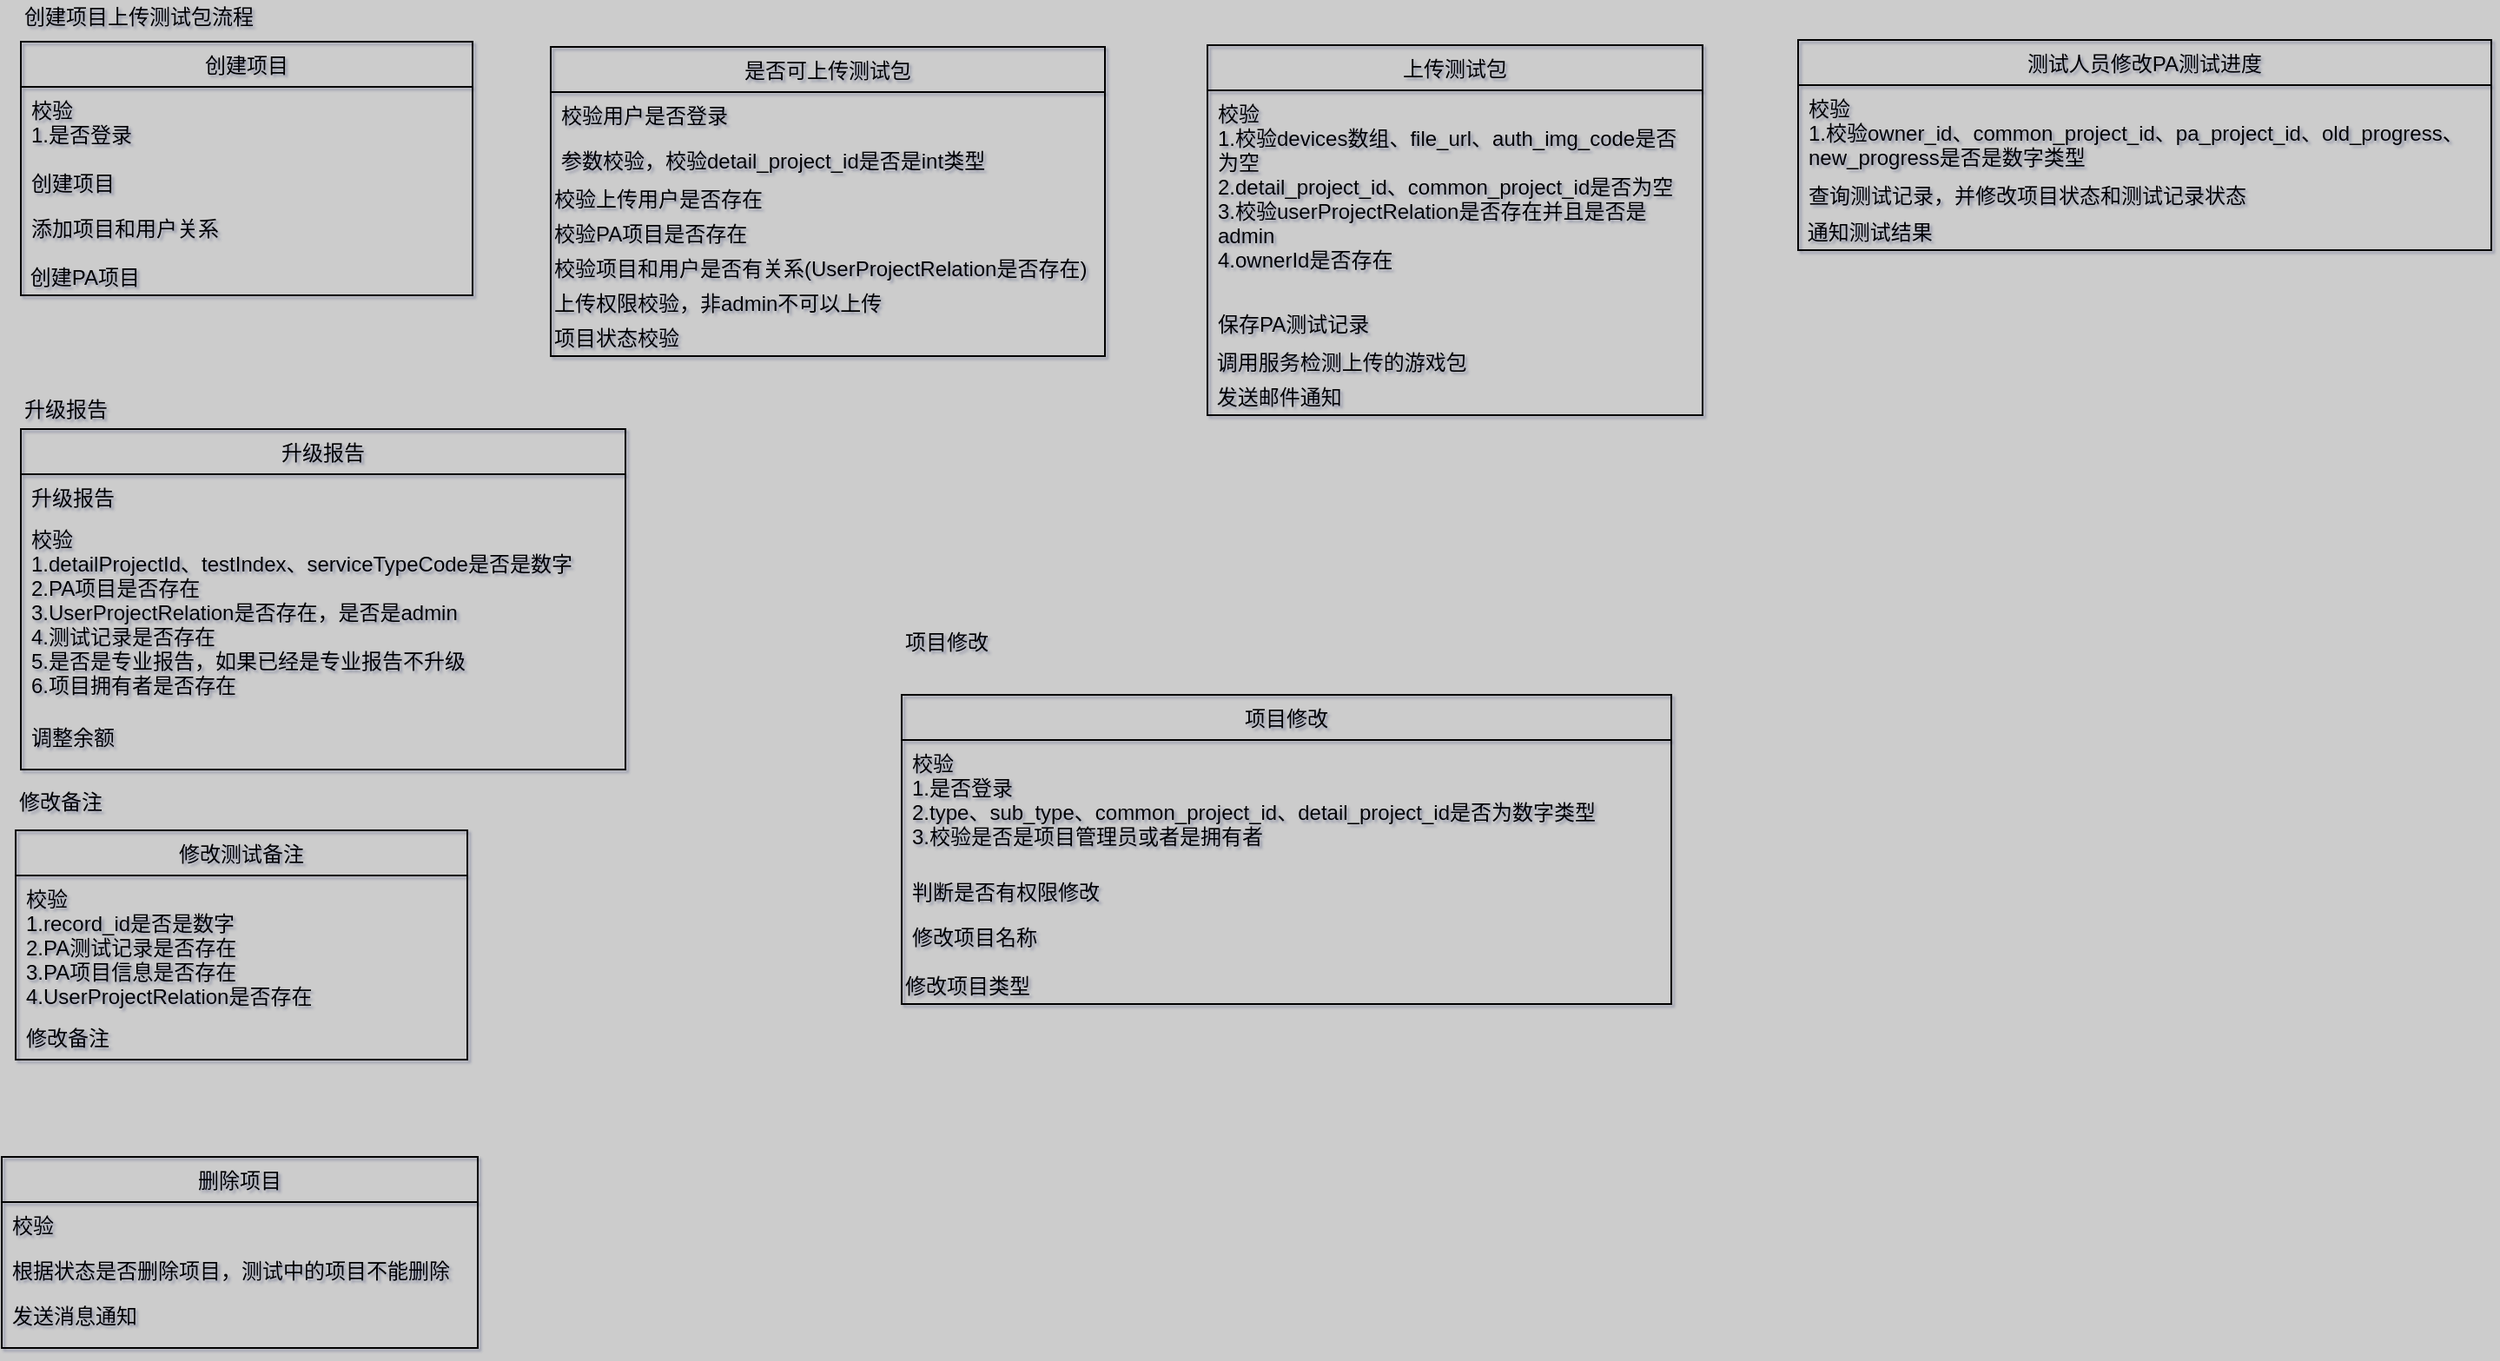 <mxfile version="14.4.9" type="github">
  <diagram id="rhP192XbtQ3wgahovn20" name="第 1 页">
    <mxGraphModel dx="1298" dy="834" grid="1" gridSize="1" guides="1" tooltips="1" connect="1" arrows="1" fold="1" page="1" pageScale="1" pageWidth="1169" pageHeight="827" background="#CCCCCC" math="0" shadow="1">
      <root>
        <mxCell id="0" />
        <mxCell id="1" parent="0" />
        <mxCell id="tLCrg7Ob01ya7spGHL1g-4" value="创建项目" style="swimlane;fontStyle=0;childLayout=stackLayout;horizontal=1;startSize=26;fillColor=none;horizontalStack=0;resizeParent=1;resizeParentMax=0;resizeLast=0;collapsible=1;marginBottom=0;" parent="1" vertex="1">
          <mxGeometry x="90" y="181" width="260" height="146" as="geometry">
            <mxRectangle x="340" y="240" width="80" height="26" as="alternateBounds" />
          </mxGeometry>
        </mxCell>
        <mxCell id="tLCrg7Ob01ya7spGHL1g-5" value="校验&#xa;1.是否登录" style="text;strokeColor=none;fillColor=none;align=left;verticalAlign=top;spacingLeft=4;spacingRight=4;overflow=hidden;rotatable=0;points=[[0,0.5],[1,0.5]];portConstraint=eastwest;" parent="tLCrg7Ob01ya7spGHL1g-4" vertex="1">
          <mxGeometry y="26" width="260" height="42" as="geometry" />
        </mxCell>
        <mxCell id="tLCrg7Ob01ya7spGHL1g-6" value="创建项目" style="text;strokeColor=none;fillColor=none;align=left;verticalAlign=top;spacingLeft=4;spacingRight=4;overflow=hidden;rotatable=0;points=[[0,0.5],[1,0.5]];portConstraint=eastwest;" parent="tLCrg7Ob01ya7spGHL1g-4" vertex="1">
          <mxGeometry y="68" width="260" height="26" as="geometry" />
        </mxCell>
        <mxCell id="tLCrg7Ob01ya7spGHL1g-7" value="添加项目和用户关系" style="text;strokeColor=none;fillColor=none;align=left;verticalAlign=top;spacingLeft=4;spacingRight=4;overflow=hidden;rotatable=0;points=[[0,0.5],[1,0.5]];portConstraint=eastwest;" parent="tLCrg7Ob01ya7spGHL1g-4" vertex="1">
          <mxGeometry y="94" width="260" height="32" as="geometry" />
        </mxCell>
        <mxCell id="tLCrg7Ob01ya7spGHL1g-15" value="&lt;span&gt;&amp;nbsp;创建PA项目&lt;/span&gt;" style="text;html=1;strokeColor=none;fillColor=none;align=left;verticalAlign=middle;whiteSpace=wrap;rounded=0;" parent="tLCrg7Ob01ya7spGHL1g-4" vertex="1">
          <mxGeometry y="126" width="260" height="20" as="geometry" />
        </mxCell>
        <mxCell id="tLCrg7Ob01ya7spGHL1g-11" value="上传测试包" style="swimlane;fontStyle=0;childLayout=stackLayout;horizontal=1;startSize=26;fillColor=none;horizontalStack=0;resizeParent=1;resizeParentMax=0;resizeLast=0;collapsible=1;marginBottom=0;" parent="1" vertex="1">
          <mxGeometry x="773" y="183" width="285" height="213" as="geometry">
            <mxRectangle x="340" y="240" width="80" height="26" as="alternateBounds" />
          </mxGeometry>
        </mxCell>
        <mxCell id="tLCrg7Ob01ya7spGHL1g-12" value="校验&#xa;1.校验devices数组、file_url、auth_img_code是否&#xa;为空&#xa;2.detail_project_id、common_project_id是否为空&#xa;3.校验userProjectRelation是否存在并且是否是&#xa;admin&#xa;4.ownerId是否存在" style="text;strokeColor=none;fillColor=none;align=left;verticalAlign=top;spacingLeft=4;spacingRight=4;overflow=hidden;rotatable=0;points=[[0,0.5],[1,0.5]];portConstraint=eastwest;" parent="tLCrg7Ob01ya7spGHL1g-11" vertex="1">
          <mxGeometry y="26" width="285" height="121" as="geometry" />
        </mxCell>
        <mxCell id="tLCrg7Ob01ya7spGHL1g-13" value="保存PA测试记录" style="text;strokeColor=none;fillColor=none;align=left;verticalAlign=top;spacingLeft=4;spacingRight=4;overflow=hidden;rotatable=0;points=[[0,0.5],[1,0.5]];portConstraint=eastwest;" parent="tLCrg7Ob01ya7spGHL1g-11" vertex="1">
          <mxGeometry y="147" width="285" height="26" as="geometry" />
        </mxCell>
        <mxCell id="tLCrg7Ob01ya7spGHL1g-17" value="&amp;nbsp;调用服务检测上传的游戏包" style="text;html=1;strokeColor=none;fillColor=none;align=left;verticalAlign=middle;whiteSpace=wrap;rounded=0;" parent="tLCrg7Ob01ya7spGHL1g-11" vertex="1">
          <mxGeometry y="173" width="285" height="20" as="geometry" />
        </mxCell>
        <mxCell id="tLCrg7Ob01ya7spGHL1g-18" value="&amp;nbsp;发送邮件通知" style="text;html=1;strokeColor=none;fillColor=none;align=left;verticalAlign=middle;whiteSpace=wrap;rounded=0;" parent="tLCrg7Ob01ya7spGHL1g-11" vertex="1">
          <mxGeometry y="193" width="285" height="20" as="geometry" />
        </mxCell>
        <mxCell id="tLCrg7Ob01ya7spGHL1g-19" value="测试人员修改PA测试进度" style="swimlane;fontStyle=0;childLayout=stackLayout;horizontal=1;startSize=26;fillColor=none;horizontalStack=0;resizeParent=1;resizeParentMax=0;resizeLast=0;collapsible=1;marginBottom=0;" parent="1" vertex="1">
          <mxGeometry x="1113" y="180" width="399" height="121" as="geometry">
            <mxRectangle x="1064" y="208" width="80" height="26" as="alternateBounds" />
          </mxGeometry>
        </mxCell>
        <mxCell id="tLCrg7Ob01ya7spGHL1g-20" value="校验&#xa;1.校验owner_id、common_project_id、pa_project_id、old_progress、&#xa;new_progress是否是数字类型" style="text;strokeColor=none;fillColor=none;align=left;verticalAlign=top;spacingLeft=4;spacingRight=4;overflow=hidden;rotatable=0;points=[[0,0.5],[1,0.5]];portConstraint=eastwest;" parent="tLCrg7Ob01ya7spGHL1g-19" vertex="1">
          <mxGeometry y="26" width="399" height="50" as="geometry" />
        </mxCell>
        <mxCell id="tLCrg7Ob01ya7spGHL1g-21" value="查询测试记录，并修改项目状态和测试记录状态" style="text;strokeColor=none;fillColor=none;align=left;verticalAlign=top;spacingLeft=4;spacingRight=4;overflow=hidden;rotatable=0;points=[[0,0.5],[1,0.5]];portConstraint=eastwest;" parent="tLCrg7Ob01ya7spGHL1g-19" vertex="1">
          <mxGeometry y="76" width="399" height="25" as="geometry" />
        </mxCell>
        <mxCell id="tLCrg7Ob01ya7spGHL1g-32" value="&amp;nbsp;通知测试结果" style="text;html=1;strokeColor=none;fillColor=none;align=left;verticalAlign=middle;whiteSpace=wrap;rounded=0;" parent="tLCrg7Ob01ya7spGHL1g-19" vertex="1">
          <mxGeometry y="101" width="399" height="20" as="geometry" />
        </mxCell>
        <mxCell id="tLCrg7Ob01ya7spGHL1g-26" value="创建项目上传测试包流程" style="text;html=1;strokeColor=none;fillColor=none;align=left;verticalAlign=middle;whiteSpace=wrap;rounded=0;" parent="1" vertex="1">
          <mxGeometry x="90" y="157" width="156" height="20" as="geometry" />
        </mxCell>
        <mxCell id="tLCrg7Ob01ya7spGHL1g-39" value="升级报告" style="text;html=1;strokeColor=none;fillColor=none;align=left;verticalAlign=middle;whiteSpace=wrap;rounded=0;" parent="1" vertex="1">
          <mxGeometry x="90" y="383" width="93" height="20" as="geometry" />
        </mxCell>
        <mxCell id="U_CVWDfiftgJGxaCrmt_-1" value="升级报告" style="swimlane;fontStyle=0;childLayout=stackLayout;horizontal=1;startSize=26;fillColor=none;horizontalStack=0;resizeParent=1;resizeParentMax=0;resizeLast=0;collapsible=1;marginBottom=0;" parent="1" vertex="1">
          <mxGeometry x="90" y="404" width="348" height="196" as="geometry">
            <mxRectangle x="340" y="240" width="80" height="26" as="alternateBounds" />
          </mxGeometry>
        </mxCell>
        <mxCell id="U_CVWDfiftgJGxaCrmt_-3" value="升级报告" style="text;strokeColor=none;fillColor=none;align=left;verticalAlign=top;spacingLeft=4;spacingRight=4;overflow=hidden;rotatable=0;points=[[0,0.5],[1,0.5]];portConstraint=eastwest;" parent="U_CVWDfiftgJGxaCrmt_-1" vertex="1">
          <mxGeometry y="26" width="348" height="24" as="geometry" />
        </mxCell>
        <mxCell id="U_CVWDfiftgJGxaCrmt_-2" value="校验&#xa;1.detailProjectId、testIndex、serviceTypeCode是否是数字&#xa;2.PA项目是否存在&#xa;3.UserProjectRelation是否存在，是否是admin&#xa;4.测试记录是否存在&#xa;5.是否是专业报告，如果已经是专业报告不升级&#xa;6.项目拥有者是否存在" style="text;strokeColor=none;fillColor=none;align=left;verticalAlign=top;spacingLeft=4;spacingRight=4;overflow=hidden;rotatable=0;points=[[0,0.5],[1,0.5]];portConstraint=eastwest;" parent="U_CVWDfiftgJGxaCrmt_-1" vertex="1">
          <mxGeometry y="50" width="348" height="114" as="geometry" />
        </mxCell>
        <mxCell id="U_CVWDfiftgJGxaCrmt_-4" value="调整余额" style="text;strokeColor=none;fillColor=none;align=left;verticalAlign=top;spacingLeft=4;spacingRight=4;overflow=hidden;rotatable=0;points=[[0,0.5],[1,0.5]];portConstraint=eastwest;" parent="U_CVWDfiftgJGxaCrmt_-1" vertex="1">
          <mxGeometry y="164" width="348" height="32" as="geometry" />
        </mxCell>
        <mxCell id="U_CVWDfiftgJGxaCrmt_-6" value="修改备注" style="text;html=1;strokeColor=none;fillColor=none;align=left;verticalAlign=middle;whiteSpace=wrap;rounded=0;" parent="1" vertex="1">
          <mxGeometry x="87" y="611" width="96" height="16" as="geometry" />
        </mxCell>
        <mxCell id="U_CVWDfiftgJGxaCrmt_-7" value="修改测试备注" style="swimlane;fontStyle=0;childLayout=stackLayout;horizontal=1;startSize=26;fillColor=none;horizontalStack=0;resizeParent=1;resizeParentMax=0;resizeLast=0;collapsible=1;marginBottom=0;" parent="1" vertex="1">
          <mxGeometry x="87" y="635" width="260" height="132" as="geometry">
            <mxRectangle x="340" y="240" width="80" height="26" as="alternateBounds" />
          </mxGeometry>
        </mxCell>
        <mxCell id="U_CVWDfiftgJGxaCrmt_-8" value="校验&#xa;1.record_id是否是数字&#xa;2.PA测试记录是否存在&#xa;3.PA项目信息是否存在&#xa;4.UserProjectRelation是否存在" style="text;strokeColor=none;fillColor=none;align=left;verticalAlign=top;spacingLeft=4;spacingRight=4;overflow=hidden;rotatable=0;points=[[0,0.5],[1,0.5]];portConstraint=eastwest;" parent="U_CVWDfiftgJGxaCrmt_-7" vertex="1">
          <mxGeometry y="26" width="260" height="80" as="geometry" />
        </mxCell>
        <mxCell id="U_CVWDfiftgJGxaCrmt_-9" value="修改备注" style="text;strokeColor=none;fillColor=none;align=left;verticalAlign=top;spacingLeft=4;spacingRight=4;overflow=hidden;rotatable=0;points=[[0,0.5],[1,0.5]];portConstraint=eastwest;" parent="U_CVWDfiftgJGxaCrmt_-7" vertex="1">
          <mxGeometry y="106" width="260" height="26" as="geometry" />
        </mxCell>
        <mxCell id="U_CVWDfiftgJGxaCrmt_-12" value="是否可上传测试包" style="swimlane;fontStyle=0;childLayout=stackLayout;horizontal=1;startSize=26;fillColor=none;horizontalStack=0;resizeParent=1;resizeParentMax=0;resizeLast=0;collapsible=1;marginBottom=0;" parent="1" vertex="1">
          <mxGeometry x="395" y="184" width="319" height="178" as="geometry">
            <mxRectangle x="340" y="240" width="80" height="26" as="alternateBounds" />
          </mxGeometry>
        </mxCell>
        <mxCell id="U_CVWDfiftgJGxaCrmt_-13" value="校验用户是否登录" style="text;strokeColor=none;fillColor=none;align=left;verticalAlign=top;spacingLeft=4;spacingRight=4;overflow=hidden;rotatable=0;points=[[0,0.5],[1,0.5]];portConstraint=eastwest;" parent="U_CVWDfiftgJGxaCrmt_-12" vertex="1">
          <mxGeometry y="26" width="319" height="26" as="geometry" />
        </mxCell>
        <mxCell id="U_CVWDfiftgJGxaCrmt_-14" value="参数校验，校验detail_project_id是否是int类型" style="text;strokeColor=none;fillColor=none;align=left;verticalAlign=top;spacingLeft=4;spacingRight=4;overflow=hidden;rotatable=0;points=[[0,0.5],[1,0.5]];portConstraint=eastwest;" parent="U_CVWDfiftgJGxaCrmt_-12" vertex="1">
          <mxGeometry y="52" width="319" height="26" as="geometry" />
        </mxCell>
        <mxCell id="ffJdjMMn1SOzUfR7CAxL-7" value="校验上传用户是否存在&amp;nbsp;" style="text;html=1;strokeColor=none;fillColor=none;align=left;verticalAlign=middle;whiteSpace=wrap;rounded=0;" parent="U_CVWDfiftgJGxaCrmt_-12" vertex="1">
          <mxGeometry y="78" width="319" height="20" as="geometry" />
        </mxCell>
        <mxCell id="ffJdjMMn1SOzUfR7CAxL-8" value="校验PA项目是否存在" style="text;html=1;strokeColor=none;fillColor=none;align=left;verticalAlign=middle;whiteSpace=wrap;rounded=0;" parent="U_CVWDfiftgJGxaCrmt_-12" vertex="1">
          <mxGeometry y="98" width="319" height="20" as="geometry" />
        </mxCell>
        <mxCell id="ffJdjMMn1SOzUfR7CAxL-9" value="&lt;p&gt;校验项目和用户是否有关系(UserProjectRelation是否存在)&lt;/p&gt;" style="text;html=1;strokeColor=none;fillColor=none;align=left;verticalAlign=middle;whiteSpace=wrap;rounded=0;" parent="U_CVWDfiftgJGxaCrmt_-12" vertex="1">
          <mxGeometry y="118" width="319" height="20" as="geometry" />
        </mxCell>
        <mxCell id="U_CVWDfiftgJGxaCrmt_-19" value="上传权限校验，非admin不可以上传" style="text;html=1;strokeColor=none;fillColor=none;align=left;verticalAlign=middle;whiteSpace=wrap;rounded=0;" parent="U_CVWDfiftgJGxaCrmt_-12" vertex="1">
          <mxGeometry y="138" width="319" height="20" as="geometry" />
        </mxCell>
        <mxCell id="U_CVWDfiftgJGxaCrmt_-16" value="项目状态校验" style="text;html=1;strokeColor=none;fillColor=none;align=left;verticalAlign=middle;whiteSpace=wrap;rounded=0;" parent="U_CVWDfiftgJGxaCrmt_-12" vertex="1">
          <mxGeometry y="158" width="319" height="20" as="geometry" />
        </mxCell>
        <mxCell id="U_CVWDfiftgJGxaCrmt_-20" value="项目修改" style="swimlane;fontStyle=0;childLayout=stackLayout;horizontal=1;startSize=26;fillColor=none;horizontalStack=0;resizeParent=1;resizeParentMax=0;resizeLast=0;collapsible=1;marginBottom=0;" parent="1" vertex="1">
          <mxGeometry x="597" y="557" width="443" height="178" as="geometry">
            <mxRectangle x="340" y="240" width="80" height="26" as="alternateBounds" />
          </mxGeometry>
        </mxCell>
        <mxCell id="U_CVWDfiftgJGxaCrmt_-21" value="校验&#xa;1.是否登录&#xa;2.type、sub_type、common_project_id、detail_project_id是否为数字类型&#xa;3.校验是否是项目管理员或者是拥有者" style="text;strokeColor=none;fillColor=none;align=left;verticalAlign=top;spacingLeft=4;spacingRight=4;overflow=hidden;rotatable=0;points=[[0,0.5],[1,0.5]];portConstraint=eastwest;" parent="U_CVWDfiftgJGxaCrmt_-20" vertex="1">
          <mxGeometry y="26" width="443" height="74" as="geometry" />
        </mxCell>
        <mxCell id="U_CVWDfiftgJGxaCrmt_-22" value="判断是否有权限修改" style="text;strokeColor=none;fillColor=none;align=left;verticalAlign=top;spacingLeft=4;spacingRight=4;overflow=hidden;rotatable=0;points=[[0,0.5],[1,0.5]];portConstraint=eastwest;" parent="U_CVWDfiftgJGxaCrmt_-20" vertex="1">
          <mxGeometry y="100" width="443" height="26" as="geometry" />
        </mxCell>
        <mxCell id="U_CVWDfiftgJGxaCrmt_-23" value="修改项目名称" style="text;strokeColor=none;fillColor=none;align=left;verticalAlign=top;spacingLeft=4;spacingRight=4;overflow=hidden;rotatable=0;points=[[0,0.5],[1,0.5]];portConstraint=eastwest;" parent="U_CVWDfiftgJGxaCrmt_-20" vertex="1">
          <mxGeometry y="126" width="443" height="32" as="geometry" />
        </mxCell>
        <mxCell id="U_CVWDfiftgJGxaCrmt_-27" value="修改项目类型" style="text;html=1;strokeColor=none;fillColor=none;align=left;verticalAlign=middle;whiteSpace=wrap;rounded=0;" parent="U_CVWDfiftgJGxaCrmt_-20" vertex="1">
          <mxGeometry y="158" width="443" height="20" as="geometry" />
        </mxCell>
        <mxCell id="U_CVWDfiftgJGxaCrmt_-25" value="项目修改" style="text;html=1;strokeColor=none;fillColor=none;align=left;verticalAlign=middle;whiteSpace=wrap;rounded=0;" parent="1" vertex="1">
          <mxGeometry x="597" y="514" width="106" height="25" as="geometry" />
        </mxCell>
        <mxCell id="U_CVWDfiftgJGxaCrmt_-28" value="删除项目" style="swimlane;fontStyle=0;childLayout=stackLayout;horizontal=1;startSize=26;fillColor=none;horizontalStack=0;resizeParent=1;resizeParentMax=0;resizeLast=0;collapsible=1;marginBottom=0;" parent="1" vertex="1">
          <mxGeometry x="79" y="823" width="274" height="110" as="geometry">
            <mxRectangle x="340" y="240" width="80" height="26" as="alternateBounds" />
          </mxGeometry>
        </mxCell>
        <mxCell id="U_CVWDfiftgJGxaCrmt_-29" value="校验" style="text;strokeColor=none;fillColor=none;align=left;verticalAlign=top;spacingLeft=4;spacingRight=4;overflow=hidden;rotatable=0;points=[[0,0.5],[1,0.5]];portConstraint=eastwest;" parent="U_CVWDfiftgJGxaCrmt_-28" vertex="1">
          <mxGeometry y="26" width="274" height="26" as="geometry" />
        </mxCell>
        <mxCell id="U_CVWDfiftgJGxaCrmt_-30" value="根据状态是否删除项目，测试中的项目不能删除" style="text;strokeColor=none;fillColor=none;align=left;verticalAlign=top;spacingLeft=4;spacingRight=4;overflow=hidden;rotatable=0;points=[[0,0.5],[1,0.5]];portConstraint=eastwest;" parent="U_CVWDfiftgJGxaCrmt_-28" vertex="1">
          <mxGeometry y="52" width="274" height="26" as="geometry" />
        </mxCell>
        <mxCell id="U_CVWDfiftgJGxaCrmt_-31" value="发送消息通知" style="text;strokeColor=none;fillColor=none;align=left;verticalAlign=top;spacingLeft=4;spacingRight=4;overflow=hidden;rotatable=0;points=[[0,0.5],[1,0.5]];portConstraint=eastwest;" parent="U_CVWDfiftgJGxaCrmt_-28" vertex="1">
          <mxGeometry y="78" width="274" height="32" as="geometry" />
        </mxCell>
      </root>
    </mxGraphModel>
  </diagram>
</mxfile>
